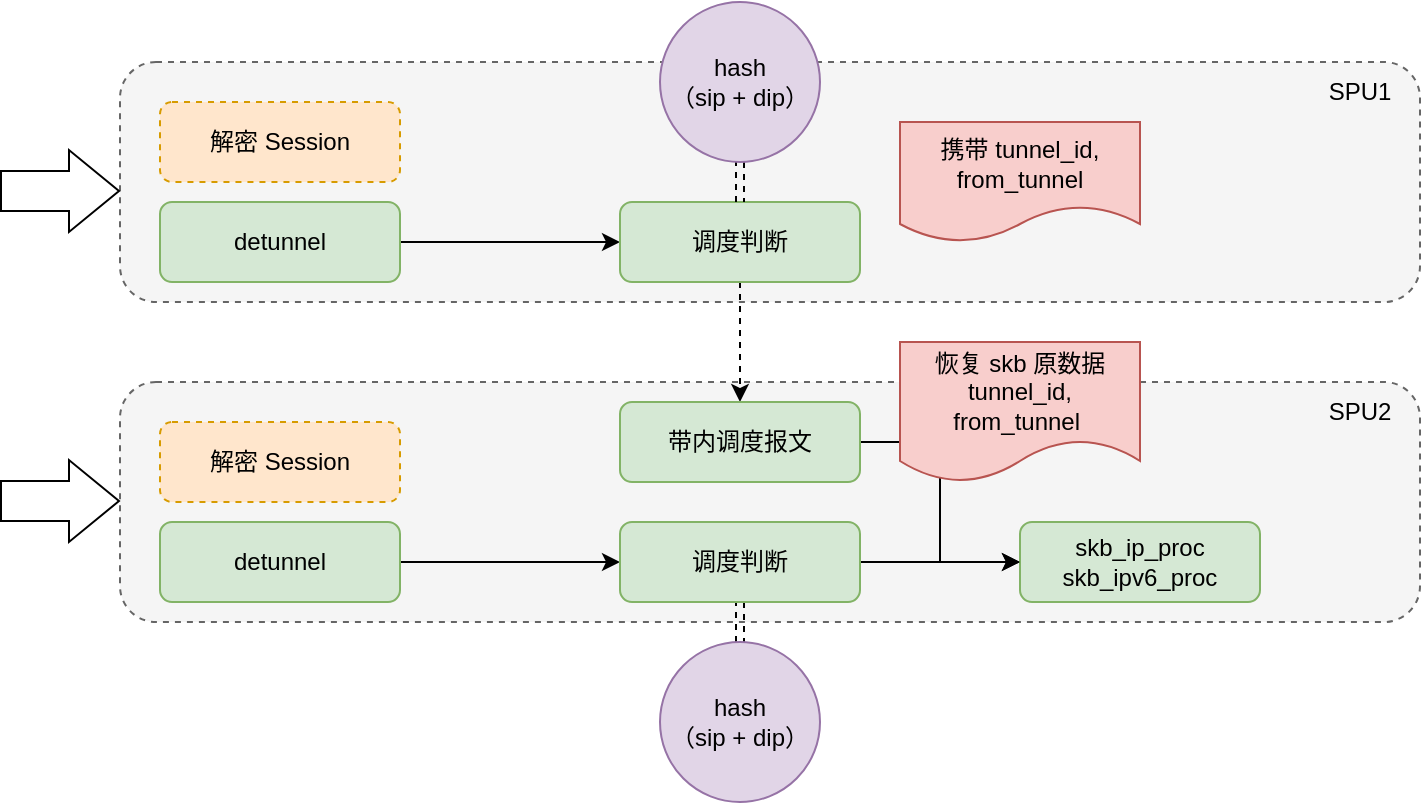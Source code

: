 <mxfile version="21.3.8" type="github" pages="6">
  <diagram name="tunnel" id="sJVGm41Y1vk9dWb-SWA8">
    <mxGraphModel dx="1434" dy="708" grid="1" gridSize="10" guides="1" tooltips="1" connect="1" arrows="1" fold="1" page="1" pageScale="1" pageWidth="827" pageHeight="1169" math="0" shadow="0">
      <root>
        <mxCell id="0" />
        <mxCell id="1" parent="0" />
        <mxCell id="XT1EQLqhZHohk4rsu13L-17" value="" style="rounded=1;whiteSpace=wrap;html=1;dashed=1;fillColor=#f5f5f5;fontColor=#333333;strokeColor=#666666;" vertex="1" parent="1">
          <mxGeometry x="70" y="200" width="650" height="120" as="geometry" />
        </mxCell>
        <mxCell id="XT1EQLqhZHohk4rsu13L-16" value="" style="rounded=1;whiteSpace=wrap;html=1;dashed=1;fillColor=#f5f5f5;fontColor=#333333;strokeColor=#666666;" vertex="1" parent="1">
          <mxGeometry x="70" y="40" width="650" height="120" as="geometry" />
        </mxCell>
        <mxCell id="XT1EQLqhZHohk4rsu13L-4" value="" style="edgeStyle=orthogonalEdgeStyle;rounded=0;orthogonalLoop=1;jettySize=auto;html=1;" edge="1" parent="1" source="XT1EQLqhZHohk4rsu13L-2" target="XT1EQLqhZHohk4rsu13L-3">
          <mxGeometry relative="1" as="geometry" />
        </mxCell>
        <mxCell id="XT1EQLqhZHohk4rsu13L-2" value="detunnel" style="rounded=1;whiteSpace=wrap;html=1;fillColor=#d5e8d4;strokeColor=#82b366;" vertex="1" parent="1">
          <mxGeometry x="90" y="110" width="120" height="40" as="geometry" />
        </mxCell>
        <mxCell id="XT1EQLqhZHohk4rsu13L-6" value="" style="edgeStyle=orthogonalEdgeStyle;rounded=0;orthogonalLoop=1;jettySize=auto;html=1;dashed=1;" edge="1" parent="1" source="XT1EQLqhZHohk4rsu13L-3" target="XT1EQLqhZHohk4rsu13L-5">
          <mxGeometry relative="1" as="geometry" />
        </mxCell>
        <mxCell id="XT1EQLqhZHohk4rsu13L-3" value="调度判断" style="rounded=1;whiteSpace=wrap;html=1;fillColor=#d5e8d4;strokeColor=#82b366;" vertex="1" parent="1">
          <mxGeometry x="320" y="110" width="120" height="40" as="geometry" />
        </mxCell>
        <mxCell id="XT1EQLqhZHohk4rsu13L-8" value="" style="edgeStyle=orthogonalEdgeStyle;rounded=0;orthogonalLoop=1;jettySize=auto;html=1;entryX=0;entryY=0.5;entryDx=0;entryDy=0;" edge="1" parent="1" source="XT1EQLqhZHohk4rsu13L-5" target="XT1EQLqhZHohk4rsu13L-7">
          <mxGeometry relative="1" as="geometry" />
        </mxCell>
        <mxCell id="XT1EQLqhZHohk4rsu13L-5" value="带内调度报文" style="rounded=1;whiteSpace=wrap;html=1;fillColor=#d5e8d4;strokeColor=#82b366;" vertex="1" parent="1">
          <mxGeometry x="320" y="210" width="120" height="40" as="geometry" />
        </mxCell>
        <mxCell id="XT1EQLqhZHohk4rsu13L-7" value="skb_ip_proc&lt;br&gt;skb_ipv6_proc" style="rounded=1;whiteSpace=wrap;html=1;fillColor=#d5e8d4;strokeColor=#82b366;" vertex="1" parent="1">
          <mxGeometry x="520" y="270" width="120" height="40" as="geometry" />
        </mxCell>
        <mxCell id="XT1EQLqhZHohk4rsu13L-18" value="解密 Session" style="rounded=1;whiteSpace=wrap;html=1;fillColor=#ffe6cc;strokeColor=#d79b00;dashed=1;" vertex="1" parent="1">
          <mxGeometry x="90" y="60" width="120" height="40" as="geometry" />
        </mxCell>
        <mxCell id="XT1EQLqhZHohk4rsu13L-19" value="解密 Session" style="rounded=1;whiteSpace=wrap;html=1;fillColor=#ffe6cc;strokeColor=#d79b00;dashed=1;" vertex="1" parent="1">
          <mxGeometry x="90" y="220" width="120" height="40" as="geometry" />
        </mxCell>
        <mxCell id="XT1EQLqhZHohk4rsu13L-23" value="" style="edgeStyle=orthogonalEdgeStyle;rounded=0;orthogonalLoop=1;jettySize=auto;html=1;" edge="1" parent="1" source="XT1EQLqhZHohk4rsu13L-20" target="XT1EQLqhZHohk4rsu13L-22">
          <mxGeometry relative="1" as="geometry" />
        </mxCell>
        <mxCell id="XT1EQLqhZHohk4rsu13L-20" value="detunnel" style="rounded=1;whiteSpace=wrap;html=1;fillColor=#d5e8d4;strokeColor=#82b366;" vertex="1" parent="1">
          <mxGeometry x="90" y="270" width="120" height="40" as="geometry" />
        </mxCell>
        <mxCell id="XT1EQLqhZHohk4rsu13L-34" value="" style="edgeStyle=orthogonalEdgeStyle;rounded=0;orthogonalLoop=1;jettySize=auto;html=1;" edge="1" parent="1" source="XT1EQLqhZHohk4rsu13L-22" target="XT1EQLqhZHohk4rsu13L-7">
          <mxGeometry relative="1" as="geometry" />
        </mxCell>
        <mxCell id="XT1EQLqhZHohk4rsu13L-37" value="" style="edgeStyle=orthogonalEdgeStyle;rounded=0;orthogonalLoop=1;jettySize=auto;html=1;dashed=1;shape=link;" edge="1" parent="1" source="XT1EQLqhZHohk4rsu13L-22" target="XT1EQLqhZHohk4rsu13L-36">
          <mxGeometry relative="1" as="geometry" />
        </mxCell>
        <mxCell id="XT1EQLqhZHohk4rsu13L-22" value="调度判断" style="rounded=1;whiteSpace=wrap;html=1;fillColor=#d5e8d4;strokeColor=#82b366;" vertex="1" parent="1">
          <mxGeometry x="320" y="270" width="120" height="40" as="geometry" />
        </mxCell>
        <mxCell id="XT1EQLqhZHohk4rsu13L-27" value="" style="shape=flexArrow;endArrow=classic;html=1;rounded=0;width=20;endSize=8;" edge="1" parent="1">
          <mxGeometry width="50" height="50" relative="1" as="geometry">
            <mxPoint x="10" y="104.5" as="sourcePoint" />
            <mxPoint x="70" y="104.5" as="targetPoint" />
          </mxGeometry>
        </mxCell>
        <mxCell id="XT1EQLqhZHohk4rsu13L-28" value="" style="shape=flexArrow;endArrow=classic;html=1;rounded=0;width=20;endSize=8;" edge="1" parent="1">
          <mxGeometry width="50" height="50" relative="1" as="geometry">
            <mxPoint x="10" y="259.5" as="sourcePoint" />
            <mxPoint x="70" y="259.5" as="targetPoint" />
          </mxGeometry>
        </mxCell>
        <mxCell id="XT1EQLqhZHohk4rsu13L-29" value="SPU2" style="text;html=1;strokeColor=none;fillColor=none;align=center;verticalAlign=middle;whiteSpace=wrap;rounded=0;" vertex="1" parent="1">
          <mxGeometry x="660" y="200" width="60" height="30" as="geometry" />
        </mxCell>
        <mxCell id="XT1EQLqhZHohk4rsu13L-30" value="SPU1" style="text;html=1;strokeColor=none;fillColor=none;align=center;verticalAlign=middle;whiteSpace=wrap;rounded=0;" vertex="1" parent="1">
          <mxGeometry x="660" y="40" width="60" height="30" as="geometry" />
        </mxCell>
        <mxCell id="XT1EQLqhZHohk4rsu13L-33" value="携带 tunnel_id, from_tunnel" style="shape=document;whiteSpace=wrap;html=1;boundedLbl=1;fillColor=#f8cecc;strokeColor=#b85450;" vertex="1" parent="1">
          <mxGeometry x="460" y="70" width="120" height="60" as="geometry" />
        </mxCell>
        <mxCell id="XT1EQLqhZHohk4rsu13L-35" value="恢复 skb 原数据 tunnel_id, from_tunnel&amp;nbsp;" style="shape=document;whiteSpace=wrap;html=1;boundedLbl=1;fillColor=#f8cecc;strokeColor=#b85450;" vertex="1" parent="1">
          <mxGeometry x="460" y="180" width="120" height="70" as="geometry" />
        </mxCell>
        <mxCell id="XT1EQLqhZHohk4rsu13L-36" value="hash&lt;br&gt;（sip + dip）" style="ellipse;whiteSpace=wrap;html=1;fillColor=#e1d5e7;strokeColor=#9673a6;rounded=1;" vertex="1" parent="1">
          <mxGeometry x="340" y="330" width="80" height="80" as="geometry" />
        </mxCell>
        <mxCell id="XT1EQLqhZHohk4rsu13L-39" value="" style="edgeStyle=orthogonalEdgeStyle;rounded=0;orthogonalLoop=1;jettySize=auto;html=1;dashed=1;shape=link;" edge="1" parent="1" source="XT1EQLqhZHohk4rsu13L-38" target="XT1EQLqhZHohk4rsu13L-3">
          <mxGeometry relative="1" as="geometry" />
        </mxCell>
        <mxCell id="XT1EQLqhZHohk4rsu13L-38" value="hash&lt;br&gt;（sip + dip）" style="ellipse;whiteSpace=wrap;html=1;fillColor=#e1d5e7;strokeColor=#9673a6;rounded=1;" vertex="1" parent="1">
          <mxGeometry x="340" y="10" width="80" height="80" as="geometry" />
        </mxCell>
      </root>
    </mxGraphModel>
  </diagram>
  <diagram id="LQbQGyrf0Gb7dRCamvyU" name="snat">
    <mxGraphModel dx="1434" dy="708" grid="1" gridSize="10" guides="1" tooltips="1" connect="1" arrows="1" fold="1" page="1" pageScale="1" pageWidth="827" pageHeight="1169" math="0" shadow="0">
      <root>
        <mxCell id="0" />
        <mxCell id="1" parent="0" />
        <mxCell id="cWzKG7LMfNIZsaAA8DVG-1" value="master" style="rounded=1;whiteSpace=wrap;html=1;fillColor=#f5f5f5;strokeColor=#666666;fontColor=#333333;" vertex="1" parent="1">
          <mxGeometry x="140" y="240" width="120" height="40" as="geometry" />
        </mxCell>
        <mxCell id="cWzKG7LMfNIZsaAA8DVG-2" value="spu1" style="rounded=1;whiteSpace=wrap;html=1;fillColor=#f5f5f5;fontColor=#333333;strokeColor=#666666;" vertex="1" parent="1">
          <mxGeometry x="140" y="320" width="120" height="40" as="geometry" />
        </mxCell>
        <mxCell id="cWzKG7LMfNIZsaAA8DVG-3" value="" style="rounded=1;whiteSpace=wrap;html=1;fillColor=#f8cecc;strokeColor=#b85450;" vertex="1" parent="1">
          <mxGeometry x="260" y="400" width="80" height="40" as="geometry" />
        </mxCell>
        <mxCell id="cWzKG7LMfNIZsaAA8DVG-4" value="spu2" style="rounded=1;whiteSpace=wrap;html=1;fillColor=#f5f5f5;fontColor=#333333;strokeColor=#666666;" vertex="1" parent="1">
          <mxGeometry x="140" y="400" width="120" height="40" as="geometry" />
        </mxCell>
        <mxCell id="9bwevSW6BUf_k-pbqb8A-22" value="" style="edgeStyle=orthogonalEdgeStyle;rounded=0;orthogonalLoop=1;jettySize=auto;html=1;fillColor=#f8cecc;strokeColor=#b85450;strokeWidth=2;dashed=1;" edge="1" parent="1" source="cWzKG7LMfNIZsaAA8DVG-6" target="cWzKG7LMfNIZsaAA8DVG-7">
          <mxGeometry relative="1" as="geometry" />
        </mxCell>
        <mxCell id="cWzKG7LMfNIZsaAA8DVG-6" value="没有资源" style="rounded=1;whiteSpace=wrap;html=1;fillColor=#f8cecc;strokeColor=#b85450;" vertex="1" parent="1">
          <mxGeometry x="260" y="320" width="80" height="40" as="geometry" />
        </mxCell>
        <mxCell id="cWzKG7LMfNIZsaAA8DVG-7" value="SNAT&lt;br&gt;地址映射分配" style="rounded=1;whiteSpace=wrap;html=1;fillColor=#f8cecc;strokeColor=#b85450;" vertex="1" parent="1">
          <mxGeometry x="260" y="240" width="80" height="40" as="geometry" />
        </mxCell>
        <mxCell id="9bwevSW6BUf_k-pbqb8A-5" style="edgeStyle=orthogonalEdgeStyle;rounded=0;orthogonalLoop=1;jettySize=auto;html=1;entryX=0;entryY=0.5;entryDx=0;entryDy=0;strokeWidth=2;dashed=1;fillColor=#f8cecc;strokeColor=#b85450;" edge="1" parent="1" source="cWzKG7LMfNIZsaAA8DVG-9" target="cWzKG7LMfNIZsaAA8DVG-2">
          <mxGeometry relative="1" as="geometry" />
        </mxCell>
        <mxCell id="cWzKG7LMfNIZsaAA8DVG-9" value="skb" style="ellipse;whiteSpace=wrap;html=1;aspect=fixed;" vertex="1" parent="1">
          <mxGeometry x="40" y="310" width="60" height="60" as="geometry" />
        </mxCell>
        <mxCell id="9bwevSW6BUf_k-pbqb8A-6" value="" style="shape=singleArrow;whiteSpace=wrap;html=1;arrowWidth=0.4;arrowSize=0.4;fillColor=#dae8fc;strokeColor=#6c8ebf;rounded=1;" vertex="1" parent="1">
          <mxGeometry x="360" y="310" width="40" height="60" as="geometry" />
        </mxCell>
        <mxCell id="9bwevSW6BUf_k-pbqb8A-8" value="master" style="rounded=1;whiteSpace=wrap;html=1;fillColor=#f5f5f5;strokeColor=#666666;fontColor=#333333;" vertex="1" parent="1">
          <mxGeometry x="414" y="240" width="120" height="40" as="geometry" />
        </mxCell>
        <mxCell id="9bwevSW6BUf_k-pbqb8A-9" value="spu1" style="rounded=1;whiteSpace=wrap;html=1;fillColor=#f5f5f5;fontColor=#333333;strokeColor=#666666;" vertex="1" parent="1">
          <mxGeometry x="414" y="320" width="120" height="40" as="geometry" />
        </mxCell>
        <mxCell id="9bwevSW6BUf_k-pbqb8A-10" value="SNAT&lt;br style=&quot;--tw-border-spacing-x: 0; --tw-border-spacing-y: 0; --tw-translate-x: 0; --tw-translate-y: 0; --tw-rotate: 0; --tw-skew-x: 0; --tw-skew-y: 0; --tw-scale-x: 1; --tw-scale-y: 1; --tw-pan-x: ; --tw-pan-y: ; --tw-pinch-zoom: ; --tw-scroll-snap-strictness: proximity; --tw-ordinal: ; --tw-slashed-zero: ; --tw-numeric-figure: ; --tw-numeric-spacing: ; --tw-numeric-fraction: ; --tw-ring-inset: ; --tw-ring-offset-width: 0px; --tw-ring-offset-color: #fff; --tw-ring-color: rgb(59 130 246 / .5); --tw-ring-offset-shadow: 0 0 #0000; --tw-ring-shadow: 0 0 #0000; --tw-shadow: 0 0 #0000; --tw-shadow-colored: 0 0 #0000; --tw-blur: ; --tw-brightness: ; --tw-contrast: ; --tw-grayscale: ; --tw-hue-rotate: ; --tw-invert: ; --tw-saturate: ; --tw-sepia: ; --tw-drop-shadow: ; --tw-backdrop-blur: ; --tw-backdrop-brightness: ; --tw-backdrop-contrast: ; --tw-backdrop-grayscale: ; --tw-backdrop-hue-rotate: ; --tw-backdrop-invert: ; --tw-backdrop-opacity: ; --tw-backdrop-saturate: ; --tw-backdrop-sepia: ; border-color: var(--border-color);&quot;&gt;地址映射" style="rounded=1;whiteSpace=wrap;html=1;fillColor=#dae8fc;strokeColor=#6c8ebf;" vertex="1" parent="1">
          <mxGeometry x="534" y="400" width="80" height="40" as="geometry" />
        </mxCell>
        <mxCell id="9bwevSW6BUf_k-pbqb8A-11" value="spu2" style="rounded=1;whiteSpace=wrap;html=1;fillColor=#f5f5f5;fontColor=#333333;strokeColor=#666666;" vertex="1" parent="1">
          <mxGeometry x="414" y="400" width="120" height="40" as="geometry" />
        </mxCell>
        <mxCell id="9bwevSW6BUf_k-pbqb8A-12" value="SNAT&lt;br style=&quot;--tw-border-spacing-x: 0; --tw-border-spacing-y: 0; --tw-translate-x: 0; --tw-translate-y: 0; --tw-rotate: 0; --tw-skew-x: 0; --tw-skew-y: 0; --tw-scale-x: 1; --tw-scale-y: 1; --tw-pan-x: ; --tw-pan-y: ; --tw-pinch-zoom: ; --tw-scroll-snap-strictness: proximity; --tw-ordinal: ; --tw-slashed-zero: ; --tw-numeric-figure: ; --tw-numeric-spacing: ; --tw-numeric-fraction: ; --tw-ring-inset: ; --tw-ring-offset-width: 0px; --tw-ring-offset-color: #fff; --tw-ring-color: rgb(59 130 246 / .5); --tw-ring-offset-shadow: 0 0 #0000; --tw-ring-shadow: 0 0 #0000; --tw-shadow: 0 0 #0000; --tw-shadow-colored: 0 0 #0000; --tw-blur: ; --tw-brightness: ; --tw-contrast: ; --tw-grayscale: ; --tw-hue-rotate: ; --tw-invert: ; --tw-saturate: ; --tw-sepia: ; --tw-drop-shadow: ; --tw-backdrop-blur: ; --tw-backdrop-brightness: ; --tw-backdrop-contrast: ; --tw-backdrop-grayscale: ; --tw-backdrop-hue-rotate: ; --tw-backdrop-invert: ; --tw-backdrop-opacity: ; --tw-backdrop-saturate: ; --tw-backdrop-sepia: ; border-color: var(--border-color);&quot;&gt;地址映射" style="rounded=1;whiteSpace=wrap;html=1;fillColor=#dae8fc;strokeColor=#6c8ebf;" vertex="1" parent="1">
          <mxGeometry x="534" y="320" width="80" height="40" as="geometry" />
        </mxCell>
        <mxCell id="9bwevSW6BUf_k-pbqb8A-23" style="edgeStyle=orthogonalEdgeStyle;rounded=0;orthogonalLoop=1;jettySize=auto;html=1;exitX=0.5;exitY=1;exitDx=0;exitDy=0;entryX=0.5;entryY=0;entryDx=0;entryDy=0;dashed=1;strokeWidth=2;fillColor=#dae8fc;strokeColor=#6c8ebf;" edge="1" parent="1" source="9bwevSW6BUf_k-pbqb8A-13" target="9bwevSW6BUf_k-pbqb8A-12">
          <mxGeometry relative="1" as="geometry" />
        </mxCell>
        <mxCell id="9bwevSW6BUf_k-pbqb8A-24" style="edgeStyle=orthogonalEdgeStyle;rounded=0;orthogonalLoop=1;jettySize=auto;html=1;exitX=0.75;exitY=1;exitDx=0;exitDy=0;entryX=0.75;entryY=0;entryDx=0;entryDy=0;fillColor=#dae8fc;strokeColor=#6c8ebf;dashed=1;strokeWidth=2;" edge="1" parent="1" source="9bwevSW6BUf_k-pbqb8A-13" target="9bwevSW6BUf_k-pbqb8A-10">
          <mxGeometry relative="1" as="geometry" />
        </mxCell>
        <mxCell id="9bwevSW6BUf_k-pbqb8A-13" value="SNAT&lt;br style=&quot;--tw-border-spacing-x: 0; --tw-border-spacing-y: 0; --tw-translate-x: 0; --tw-translate-y: 0; --tw-rotate: 0; --tw-skew-x: 0; --tw-skew-y: 0; --tw-scale-x: 1; --tw-scale-y: 1; --tw-pan-x: ; --tw-pan-y: ; --tw-pinch-zoom: ; --tw-scroll-snap-strictness: proximity; --tw-ordinal: ; --tw-slashed-zero: ; --tw-numeric-figure: ; --tw-numeric-spacing: ; --tw-numeric-fraction: ; --tw-ring-inset: ; --tw-ring-offset-width: 0px; --tw-ring-offset-color: #fff; --tw-ring-color: rgb(59 130 246 / .5); --tw-ring-offset-shadow: 0 0 #0000; --tw-ring-shadow: 0 0 #0000; --tw-shadow: 0 0 #0000; --tw-shadow-colored: 0 0 #0000; --tw-blur: ; --tw-brightness: ; --tw-contrast: ; --tw-grayscale: ; --tw-hue-rotate: ; --tw-invert: ; --tw-saturate: ; --tw-sepia: ; --tw-drop-shadow: ; --tw-backdrop-blur: ; --tw-backdrop-brightness: ; --tw-backdrop-contrast: ; --tw-backdrop-grayscale: ; --tw-backdrop-hue-rotate: ; --tw-backdrop-invert: ; --tw-backdrop-opacity: ; --tw-backdrop-saturate: ; --tw-backdrop-sepia: ; border-color: var(--border-color);&quot;&gt;地址映射同步" style="rounded=1;whiteSpace=wrap;html=1;fillColor=#dae8fc;strokeColor=#6c8ebf;" vertex="1" parent="1">
          <mxGeometry x="534" y="240" width="80" height="40" as="geometry" />
        </mxCell>
        <mxCell id="9bwevSW6BUf_k-pbqb8A-14" value="master" style="rounded=1;whiteSpace=wrap;html=1;fillColor=#f5f5f5;strokeColor=#666666;fontColor=#333333;" vertex="1" parent="1">
          <mxGeometry x="694" y="240" width="120" height="40" as="geometry" />
        </mxCell>
        <mxCell id="9bwevSW6BUf_k-pbqb8A-15" value="spu1" style="rounded=1;whiteSpace=wrap;html=1;fillColor=#f5f5f5;fontColor=#333333;strokeColor=#666666;" vertex="1" parent="1">
          <mxGeometry x="694" y="320" width="120" height="40" as="geometry" />
        </mxCell>
        <mxCell id="9bwevSW6BUf_k-pbqb8A-16" value="SNAT&lt;br style=&quot;--tw-border-spacing-x: 0; --tw-border-spacing-y: 0; --tw-translate-x: 0; --tw-translate-y: 0; --tw-rotate: 0; --tw-skew-x: 0; --tw-skew-y: 0; --tw-scale-x: 1; --tw-scale-y: 1; --tw-pan-x: ; --tw-pan-y: ; --tw-pinch-zoom: ; --tw-scroll-snap-strictness: proximity; --tw-ordinal: ; --tw-slashed-zero: ; --tw-numeric-figure: ; --tw-numeric-spacing: ; --tw-numeric-fraction: ; --tw-ring-inset: ; --tw-ring-offset-width: 0px; --tw-ring-offset-color: #fff; --tw-ring-color: rgb(59 130 246 / .5); --tw-ring-offset-shadow: 0 0 #0000; --tw-ring-shadow: 0 0 #0000; --tw-shadow: 0 0 #0000; --tw-shadow-colored: 0 0 #0000; --tw-blur: ; --tw-brightness: ; --tw-contrast: ; --tw-grayscale: ; --tw-hue-rotate: ; --tw-invert: ; --tw-saturate: ; --tw-sepia: ; --tw-drop-shadow: ; --tw-backdrop-blur: ; --tw-backdrop-brightness: ; --tw-backdrop-contrast: ; --tw-backdrop-grayscale: ; --tw-backdrop-hue-rotate: ; --tw-backdrop-invert: ; --tw-backdrop-opacity: ; --tw-backdrop-saturate: ; --tw-backdrop-sepia: ; border-color: var(--border-color);&quot;&gt;地址映射" style="rounded=1;whiteSpace=wrap;html=1;fillColor=#dae8fc;strokeColor=#6c8ebf;" vertex="1" parent="1">
          <mxGeometry x="814" y="400" width="80" height="40" as="geometry" />
        </mxCell>
        <mxCell id="9bwevSW6BUf_k-pbqb8A-17" value="spu2" style="rounded=1;whiteSpace=wrap;html=1;fillColor=#f5f5f5;fontColor=#333333;strokeColor=#666666;" vertex="1" parent="1">
          <mxGeometry x="694" y="400" width="120" height="40" as="geometry" />
        </mxCell>
        <mxCell id="9bwevSW6BUf_k-pbqb8A-18" value="SNAT&lt;br style=&quot;--tw-border-spacing-x: 0; --tw-border-spacing-y: 0; --tw-translate-x: 0; --tw-translate-y: 0; --tw-rotate: 0; --tw-skew-x: 0; --tw-skew-y: 0; --tw-scale-x: 1; --tw-scale-y: 1; --tw-pan-x: ; --tw-pan-y: ; --tw-pinch-zoom: ; --tw-scroll-snap-strictness: proximity; --tw-ordinal: ; --tw-slashed-zero: ; --tw-numeric-figure: ; --tw-numeric-spacing: ; --tw-numeric-fraction: ; --tw-ring-inset: ; --tw-ring-offset-width: 0px; --tw-ring-offset-color: #fff; --tw-ring-color: rgb(59 130 246 / .5); --tw-ring-offset-shadow: 0 0 #0000; --tw-ring-shadow: 0 0 #0000; --tw-shadow: 0 0 #0000; --tw-shadow-colored: 0 0 #0000; --tw-blur: ; --tw-brightness: ; --tw-contrast: ; --tw-grayscale: ; --tw-hue-rotate: ; --tw-invert: ; --tw-saturate: ; --tw-sepia: ; --tw-drop-shadow: ; --tw-backdrop-blur: ; --tw-backdrop-brightness: ; --tw-backdrop-contrast: ; --tw-backdrop-grayscale: ; --tw-backdrop-hue-rotate: ; --tw-backdrop-invert: ; --tw-backdrop-opacity: ; --tw-backdrop-saturate: ; --tw-backdrop-sepia: ; border-color: var(--border-color);&quot;&gt;地址映射" style="rounded=1;whiteSpace=wrap;html=1;fillColor=#dae8fc;strokeColor=#6c8ebf;" vertex="1" parent="1">
          <mxGeometry x="814" y="320" width="80" height="40" as="geometry" />
        </mxCell>
        <mxCell id="9bwevSW6BUf_k-pbqb8A-27" value="" style="edgeStyle=orthogonalEdgeStyle;rounded=0;orthogonalLoop=1;jettySize=auto;html=1;fillColor=#dae8fc;strokeColor=#6c8ebf;strokeWidth=2;dashed=1;" edge="1" parent="1" source="9bwevSW6BUf_k-pbqb8A-19" target="9bwevSW6BUf_k-pbqb8A-18">
          <mxGeometry relative="1" as="geometry" />
        </mxCell>
        <mxCell id="9bwevSW6BUf_k-pbqb8A-28" style="edgeStyle=orthogonalEdgeStyle;rounded=0;orthogonalLoop=1;jettySize=auto;html=1;exitX=0.75;exitY=1;exitDx=0;exitDy=0;entryX=0.75;entryY=0;entryDx=0;entryDy=0;fillColor=#dae8fc;strokeColor=#6c8ebf;dashed=1;strokeWidth=2;" edge="1" parent="1" source="9bwevSW6BUf_k-pbqb8A-19" target="9bwevSW6BUf_k-pbqb8A-16">
          <mxGeometry relative="1" as="geometry" />
        </mxCell>
        <mxCell id="9bwevSW6BUf_k-pbqb8A-19" value="SNAT&lt;br style=&quot;--tw-border-spacing-x: 0; --tw-border-spacing-y: 0; --tw-translate-x: 0; --tw-translate-y: 0; --tw-rotate: 0; --tw-skew-x: 0; --tw-skew-y: 0; --tw-scale-x: 1; --tw-scale-y: 1; --tw-pan-x: ; --tw-pan-y: ; --tw-pinch-zoom: ; --tw-scroll-snap-strictness: proximity; --tw-ordinal: ; --tw-slashed-zero: ; --tw-numeric-figure: ; --tw-numeric-spacing: ; --tw-numeric-fraction: ; --tw-ring-inset: ; --tw-ring-offset-width: 0px; --tw-ring-offset-color: #fff; --tw-ring-color: rgb(59 130 246 / .5); --tw-ring-offset-shadow: 0 0 #0000; --tw-ring-shadow: 0 0 #0000; --tw-shadow: 0 0 #0000; --tw-shadow-colored: 0 0 #0000; --tw-blur: ; --tw-brightness: ; --tw-contrast: ; --tw-grayscale: ; --tw-hue-rotate: ; --tw-invert: ; --tw-saturate: ; --tw-sepia: ; --tw-drop-shadow: ; --tw-backdrop-blur: ; --tw-backdrop-brightness: ; --tw-backdrop-contrast: ; --tw-backdrop-grayscale: ; --tw-backdrop-hue-rotate: ; --tw-backdrop-invert: ; --tw-backdrop-opacity: ; --tw-backdrop-saturate: ; --tw-backdrop-sepia: ; border-color: var(--border-color);&quot;&gt;地址映射老化" style="rounded=1;whiteSpace=wrap;html=1;fillColor=#dae8fc;strokeColor=#6c8ebf;" vertex="1" parent="1">
          <mxGeometry x="814" y="240" width="80" height="40" as="geometry" />
        </mxCell>
        <mxCell id="9bwevSW6BUf_k-pbqb8A-20" value="" style="shape=singleArrow;whiteSpace=wrap;html=1;arrowWidth=0.4;arrowSize=0.4;fillColor=#dae8fc;strokeColor=#6c8ebf;rounded=1;" vertex="1" parent="1">
          <mxGeometry x="630" y="310" width="40" height="60" as="geometry" />
        </mxCell>
      </root>
    </mxGraphModel>
  </diagram>
  <diagram id="-UdWNIlKxF-LysOajj-d" name="hashmap">
    <mxGraphModel dx="1434" dy="708" grid="1" gridSize="10" guides="1" tooltips="1" connect="1" arrows="1" fold="1" page="1" pageScale="1" pageWidth="827" pageHeight="1169" math="0" shadow="0">
      <root>
        <mxCell id="0" />
        <mxCell id="1" parent="0" />
        <mxCell id="8VCYS2X-8RL79wgN4l7C-3" value="" style="edgeStyle=orthogonalEdgeStyle;rounded=0;orthogonalLoop=1;jettySize=auto;html=1;fillColor=#f5f5f5;strokeColor=#666666;" edge="1" parent="1" source="8VCYS2X-8RL79wgN4l7C-1" target="8VCYS2X-8RL79wgN4l7C-2">
          <mxGeometry relative="1" as="geometry" />
        </mxCell>
        <mxCell id="8VCYS2X-8RL79wgN4l7C-1" value="sip + dip" style="rounded=0;whiteSpace=wrap;html=1;fillColor=#f5f5f5;fontColor=#333333;strokeColor=#666666;" vertex="1" parent="1">
          <mxGeometry x="120" y="160" width="80" height="40" as="geometry" />
        </mxCell>
        <mxCell id="8VCYS2X-8RL79wgN4l7C-5" value="" style="edgeStyle=orthogonalEdgeStyle;rounded=0;orthogonalLoop=1;jettySize=auto;html=1;fillColor=#f5f5f5;strokeColor=#666666;" edge="1" parent="1" source="8VCYS2X-8RL79wgN4l7C-2" target="8VCYS2X-8RL79wgN4l7C-4">
          <mxGeometry relative="1" as="geometry" />
        </mxCell>
        <mxCell id="8VCYS2X-8RL79wgN4l7C-2" value="hash value" style="rounded=0;whiteSpace=wrap;html=1;fillColor=#f5f5f5;fontColor=#333333;strokeColor=#666666;" vertex="1" parent="1">
          <mxGeometry x="120" y="240" width="80" height="40" as="geometry" />
        </mxCell>
        <mxCell id="8VCYS2X-8RL79wgN4l7C-4" value="board gport" style="rounded=0;whiteSpace=wrap;html=1;fillColor=#f5f5f5;fontColor=#333333;strokeColor=#666666;" vertex="1" parent="1">
          <mxGeometry x="120" y="360" width="80" height="40" as="geometry" />
        </mxCell>
        <mxCell id="8VCYS2X-8RL79wgN4l7C-6" value="gport：0-3" style="rounded=0;whiteSpace=wrap;html=1;fillColor=#dae8fc;strokeColor=#6c8ebf;" vertex="1" parent="1">
          <mxGeometry x="280" y="240" width="80" height="40" as="geometry" />
        </mxCell>
        <mxCell id="8VCYS2X-8RL79wgN4l7C-7" value="gport：4-7" style="rounded=0;whiteSpace=wrap;html=1;fillColor=#d5e8d4;strokeColor=#82b366;" vertex="1" parent="1">
          <mxGeometry x="280" y="280" width="80" height="40" as="geometry" />
        </mxCell>
        <mxCell id="8VCYS2X-8RL79wgN4l7C-8" value="gport：8-11" style="rounded=0;whiteSpace=wrap;html=1;fillColor=#ffe6cc;strokeColor=#d79b00;" vertex="1" parent="1">
          <mxGeometry x="280" y="320" width="80" height="40" as="geometry" />
        </mxCell>
        <mxCell id="8VCYS2X-8RL79wgN4l7C-9" value="" style="shape=flexArrow;endArrow=classic;html=1;rounded=0;fillColor=#f5f5f5;strokeColor=#666666;" edge="1" parent="1">
          <mxGeometry width="50" height="50" relative="1" as="geometry">
            <mxPoint x="210" y="320" as="sourcePoint" />
            <mxPoint x="270" y="320" as="targetPoint" />
          </mxGeometry>
        </mxCell>
        <mxCell id="8VCYS2X-8RL79wgN4l7C-10" value="gport：12-15" style="rounded=0;whiteSpace=wrap;html=1;fillColor=#fff2cc;strokeColor=#d6b656;" vertex="1" parent="1">
          <mxGeometry x="280" y="360" width="80" height="40" as="geometry" />
        </mxCell>
        <mxCell id="8VCYS2X-8RL79wgN4l7C-11" value="board 3" style="rounded=0;whiteSpace=wrap;html=1;fillColor=#ffe6cc;strokeColor=#d79b00;" vertex="1" parent="1">
          <mxGeometry x="440" y="320" width="80" height="40" as="geometry" />
        </mxCell>
        <mxCell id="8VCYS2X-8RL79wgN4l7C-14" value="board 4" style="rounded=0;whiteSpace=wrap;html=1;fillColor=#fff2cc;strokeColor=#d6b656;" vertex="1" parent="1">
          <mxGeometry x="440" y="360" width="80" height="40" as="geometry" />
        </mxCell>
        <mxCell id="8VCYS2X-8RL79wgN4l7C-15" value="board 2" style="rounded=0;whiteSpace=wrap;html=1;fillColor=#d5e8d4;strokeColor=#82b366;" vertex="1" parent="1">
          <mxGeometry x="440" y="280" width="80" height="40" as="geometry" />
        </mxCell>
        <mxCell id="8VCYS2X-8RL79wgN4l7C-16" value="board 1" style="rounded=0;whiteSpace=wrap;html=1;fillColor=#dae8fc;strokeColor=#6c8ebf;" vertex="1" parent="1">
          <mxGeometry x="440" y="240" width="80" height="40" as="geometry" />
        </mxCell>
        <mxCell id="8VCYS2X-8RL79wgN4l7C-21" value="聚合组成员" style="text;html=1;strokeColor=none;fillColor=none;align=center;verticalAlign=middle;whiteSpace=wrap;rounded=0;" vertex="1" parent="1">
          <mxGeometry x="250" y="210" width="140" height="30" as="geometry" />
        </mxCell>
        <mxCell id="8VCYS2X-8RL79wgN4l7C-45" value="" style="shape=flexArrow;endArrow=none;html=1;rounded=0;fillColor=#f5f5f5;strokeColor=#666666;startArrow=block;endFill=0;" edge="1" parent="1">
          <mxGeometry width="50" height="50" relative="1" as="geometry">
            <mxPoint x="370" y="320" as="sourcePoint" />
            <mxPoint x="430" y="320" as="targetPoint" />
          </mxGeometry>
        </mxCell>
        <mxCell id="2CbTemHDCBdW3-msAV50-1" value="gport：0-3" style="rounded=0;whiteSpace=wrap;html=1;fillColor=#dae8fc;strokeColor=#6c8ebf;" vertex="1" parent="1">
          <mxGeometry x="80" y="480" width="80" height="40" as="geometry" />
        </mxCell>
        <mxCell id="2CbTemHDCBdW3-msAV50-2" value="gport：4-7" style="rounded=0;whiteSpace=wrap;html=1;fillColor=#d5e8d4;strokeColor=#82b366;" vertex="1" parent="1">
          <mxGeometry x="80" y="520" width="80" height="40" as="geometry" />
        </mxCell>
        <mxCell id="2CbTemHDCBdW3-msAV50-3" value="gport：8-11" style="rounded=0;whiteSpace=wrap;html=1;fillColor=#ffe6cc;strokeColor=#d79b00;" vertex="1" parent="1">
          <mxGeometry x="80" y="560" width="80" height="40" as="geometry" />
        </mxCell>
        <mxCell id="2CbTemHDCBdW3-msAV50-4" value="board 3" style="rounded=0;whiteSpace=wrap;html=1;fillColor=#ffe6cc;strokeColor=#d79b00;" vertex="1" parent="1">
          <mxGeometry x="200" y="560" width="80" height="40" as="geometry" />
        </mxCell>
        <mxCell id="2CbTemHDCBdW3-msAV50-5" value="board 2" style="rounded=0;whiteSpace=wrap;html=1;fillColor=#d5e8d4;strokeColor=#82b366;" vertex="1" parent="1">
          <mxGeometry x="200" y="520" width="80" height="40" as="geometry" />
        </mxCell>
        <mxCell id="2CbTemHDCBdW3-msAV50-6" value="board 1" style="rounded=0;whiteSpace=wrap;html=1;fillColor=#dae8fc;strokeColor=#6c8ebf;" vertex="1" parent="1">
          <mxGeometry x="200" y="480" width="80" height="40" as="geometry" />
        </mxCell>
        <mxCell id="2CbTemHDCBdW3-msAV50-7" value="" style="shape=flexArrow;endArrow=none;html=1;rounded=0;fillColor=#f5f5f5;strokeColor=#666666;startArrow=block;endFill=0;entryX=0;entryY=0.5;entryDx=0;entryDy=0;" edge="1" parent="1" target="2CbTemHDCBdW3-msAV50-5">
          <mxGeometry width="50" height="50" relative="1" as="geometry">
            <mxPoint x="160" y="539.5" as="sourcePoint" />
            <mxPoint x="190" y="540" as="targetPoint" />
          </mxGeometry>
        </mxCell>
        <mxCell id="2CbTemHDCBdW3-msAV50-10" value="" style="endArrow=none;dashed=1;html=1;dashPattern=1 3;strokeWidth=2;rounded=0;" edge="1" parent="1">
          <mxGeometry width="50" height="50" relative="1" as="geometry">
            <mxPoint x="41" y="440" as="sourcePoint" />
            <mxPoint x="621" y="440" as="targetPoint" />
          </mxGeometry>
        </mxCell>
        <mxCell id="2CbTemHDCBdW3-msAV50-19" value="board4 离线后" style="edgeLabel;html=1;align=center;verticalAlign=middle;resizable=0;points=[];" vertex="1" connectable="0" parent="2CbTemHDCBdW3-msAV50-10">
          <mxGeometry x="-0.041" y="-1" relative="1" as="geometry">
            <mxPoint x="22" as="offset" />
          </mxGeometry>
        </mxCell>
        <mxCell id="2CbTemHDCBdW3-msAV50-11" value="gport：0-3" style="rounded=0;whiteSpace=wrap;html=1;fillColor=#dae8fc;strokeColor=#6c8ebf;" vertex="1" parent="1">
          <mxGeometry x="360" y="480" width="80" height="40" as="geometry" />
        </mxCell>
        <mxCell id="2CbTemHDCBdW3-msAV50-12" value="gport：4-7" style="rounded=0;whiteSpace=wrap;html=1;fillColor=#d5e8d4;strokeColor=#82b366;" vertex="1" parent="1">
          <mxGeometry x="360" y="520" width="80" height="40" as="geometry" />
        </mxCell>
        <mxCell id="2CbTemHDCBdW3-msAV50-13" value="gport：8-11" style="rounded=0;whiteSpace=wrap;html=1;fillColor=#ffe6cc;strokeColor=#d79b00;" vertex="1" parent="1">
          <mxGeometry x="360" y="560" width="80" height="40" as="geometry" />
        </mxCell>
        <mxCell id="2CbTemHDCBdW3-msAV50-14" value="board 3" style="rounded=0;whiteSpace=wrap;html=1;fillColor=#ffe6cc;strokeColor=#d79b00;" vertex="1" parent="1">
          <mxGeometry x="480" y="560" width="80" height="40" as="geometry" />
        </mxCell>
        <mxCell id="2CbTemHDCBdW3-msAV50-15" value="board 2" style="rounded=0;whiteSpace=wrap;html=1;fillColor=#d5e8d4;strokeColor=#82b366;" vertex="1" parent="1">
          <mxGeometry x="480" y="520" width="80" height="40" as="geometry" />
        </mxCell>
        <mxCell id="2CbTemHDCBdW3-msAV50-16" value="board 1" style="rounded=0;whiteSpace=wrap;html=1;fillColor=#dae8fc;strokeColor=#6c8ebf;" vertex="1" parent="1">
          <mxGeometry x="480" y="480" width="80" height="40" as="geometry" />
        </mxCell>
        <mxCell id="2CbTemHDCBdW3-msAV50-17" value="" style="shape=flexArrow;endArrow=none;html=1;rounded=0;fillColor=#f5f5f5;strokeColor=#666666;startArrow=block;endFill=0;entryX=0;entryY=0.5;entryDx=0;entryDy=0;" edge="1" parent="1" target="2CbTemHDCBdW3-msAV50-15">
          <mxGeometry width="50" height="50" relative="1" as="geometry">
            <mxPoint x="440" y="539.5" as="sourcePoint" />
            <mxPoint x="470" y="540" as="targetPoint" />
          </mxGeometry>
        </mxCell>
        <mxCell id="2CbTemHDCBdW3-msAV50-18" value="gport：0-3" style="rounded=0;whiteSpace=wrap;html=1;fillColor=#dae8fc;strokeColor=#6c8ebf;" vertex="1" parent="1">
          <mxGeometry x="360" y="600" width="80" height="40" as="geometry" />
        </mxCell>
        <mxCell id="2CbTemHDCBdW3-msAV50-20" value="旧分流方案" style="text;html=1;align=center;verticalAlign=middle;resizable=0;points=[];autosize=1;strokeColor=none;fillColor=none;" vertex="1" parent="1">
          <mxGeometry x="130" y="650" width="80" height="30" as="geometry" />
        </mxCell>
        <mxCell id="2CbTemHDCBdW3-msAV50-21" value="优化后的分流方案" style="text;html=1;align=center;verticalAlign=middle;resizable=0;points=[];autosize=1;strokeColor=none;fillColor=none;" vertex="1" parent="1">
          <mxGeometry x="390" y="650" width="120" height="30" as="geometry" />
        </mxCell>
      </root>
    </mxGraphModel>
  </diagram>
  <diagram name="hashmap2" id="7vCrdua5nm8t4eDjF1lX">
    <mxGraphModel dx="1434" dy="708" grid="1" gridSize="10" guides="1" tooltips="1" connect="1" arrows="1" fold="1" page="1" pageScale="1" pageWidth="827" pageHeight="1169" math="0" shadow="0">
      <root>
        <mxCell id="4vjD1iOZWAiQVFtQNA2D-0" />
        <mxCell id="4vjD1iOZWAiQVFtQNA2D-1" parent="4vjD1iOZWAiQVFtQNA2D-0" />
        <mxCell id="4vjD1iOZWAiQVFtQNA2D-2" value="" style="edgeStyle=orthogonalEdgeStyle;rounded=0;orthogonalLoop=1;jettySize=auto;html=1;fillColor=#f5f5f5;strokeColor=#666666;" edge="1" parent="4vjD1iOZWAiQVFtQNA2D-1" source="4vjD1iOZWAiQVFtQNA2D-3" target="4vjD1iOZWAiQVFtQNA2D-5">
          <mxGeometry relative="1" as="geometry" />
        </mxCell>
        <mxCell id="4vjD1iOZWAiQVFtQNA2D-3" value="sip + dip" style="rounded=0;whiteSpace=wrap;html=1;fillColor=#f5f5f5;fontColor=#333333;strokeColor=#666666;" vertex="1" parent="4vjD1iOZWAiQVFtQNA2D-1">
          <mxGeometry x="120" y="160" width="80" height="40" as="geometry" />
        </mxCell>
        <mxCell id="4vjD1iOZWAiQVFtQNA2D-4" value="" style="edgeStyle=orthogonalEdgeStyle;rounded=0;orthogonalLoop=1;jettySize=auto;html=1;fillColor=#f5f5f5;strokeColor=#666666;" edge="1" parent="4vjD1iOZWAiQVFtQNA2D-1" source="4vjD1iOZWAiQVFtQNA2D-5" target="4vjD1iOZWAiQVFtQNA2D-6">
          <mxGeometry relative="1" as="geometry" />
        </mxCell>
        <mxCell id="4vjD1iOZWAiQVFtQNA2D-5" value="hash value" style="rounded=0;whiteSpace=wrap;html=1;fillColor=#f5f5f5;fontColor=#333333;strokeColor=#666666;" vertex="1" parent="4vjD1iOZWAiQVFtQNA2D-1">
          <mxGeometry x="120" y="240" width="80" height="40" as="geometry" />
        </mxCell>
        <mxCell id="4vjD1iOZWAiQVFtQNA2D-6" value="board gport" style="rounded=0;whiteSpace=wrap;html=1;fillColor=#f5f5f5;fontColor=#333333;strokeColor=#666666;" vertex="1" parent="4vjD1iOZWAiQVFtQNA2D-1">
          <mxGeometry x="120" y="360" width="80" height="40" as="geometry" />
        </mxCell>
        <mxCell id="4vjD1iOZWAiQVFtQNA2D-7" value="gport：0-3" style="rounded=0;whiteSpace=wrap;html=1;fillColor=#dae8fc;strokeColor=#6c8ebf;" vertex="1" parent="4vjD1iOZWAiQVFtQNA2D-1">
          <mxGeometry x="280" y="240" width="80" height="40" as="geometry" />
        </mxCell>
        <mxCell id="4vjD1iOZWAiQVFtQNA2D-8" value="gport：4-7" style="rounded=0;whiteSpace=wrap;html=1;fillColor=#d5e8d4;strokeColor=#82b366;" vertex="1" parent="4vjD1iOZWAiQVFtQNA2D-1">
          <mxGeometry x="280" y="280" width="80" height="40" as="geometry" />
        </mxCell>
        <mxCell id="4vjD1iOZWAiQVFtQNA2D-9" value="gport：8-11" style="rounded=0;whiteSpace=wrap;html=1;fillColor=#ffe6cc;strokeColor=#d79b00;" vertex="1" parent="4vjD1iOZWAiQVFtQNA2D-1">
          <mxGeometry x="280" y="320" width="80" height="40" as="geometry" />
        </mxCell>
        <mxCell id="4vjD1iOZWAiQVFtQNA2D-10" value="" style="shape=flexArrow;endArrow=classic;html=1;rounded=0;fillColor=#f5f5f5;strokeColor=#666666;" edge="1" parent="4vjD1iOZWAiQVFtQNA2D-1">
          <mxGeometry width="50" height="50" relative="1" as="geometry">
            <mxPoint x="210" y="320" as="sourcePoint" />
            <mxPoint x="270" y="320" as="targetPoint" />
          </mxGeometry>
        </mxCell>
        <mxCell id="4vjD1iOZWAiQVFtQNA2D-11" value="gport：12-15" style="rounded=0;whiteSpace=wrap;html=1;fillColor=#fff2cc;strokeColor=#d6b656;" vertex="1" parent="4vjD1iOZWAiQVFtQNA2D-1">
          <mxGeometry x="280" y="360" width="80" height="40" as="geometry" />
        </mxCell>
        <mxCell id="4vjD1iOZWAiQVFtQNA2D-12" value="board 3" style="rounded=0;whiteSpace=wrap;html=1;fillColor=#ffe6cc;strokeColor=#d79b00;" vertex="1" parent="4vjD1iOZWAiQVFtQNA2D-1">
          <mxGeometry x="440" y="320" width="80" height="40" as="geometry" />
        </mxCell>
        <mxCell id="4vjD1iOZWAiQVFtQNA2D-13" value="board 4" style="rounded=0;whiteSpace=wrap;html=1;fillColor=#fff2cc;strokeColor=#d6b656;" vertex="1" parent="4vjD1iOZWAiQVFtQNA2D-1">
          <mxGeometry x="440" y="360" width="80" height="40" as="geometry" />
        </mxCell>
        <mxCell id="4vjD1iOZWAiQVFtQNA2D-14" value="board 2" style="rounded=0;whiteSpace=wrap;html=1;fillColor=#d5e8d4;strokeColor=#82b366;" vertex="1" parent="4vjD1iOZWAiQVFtQNA2D-1">
          <mxGeometry x="440" y="280" width="80" height="40" as="geometry" />
        </mxCell>
        <mxCell id="4vjD1iOZWAiQVFtQNA2D-15" value="board 1" style="rounded=0;whiteSpace=wrap;html=1;fillColor=#dae8fc;strokeColor=#6c8ebf;" vertex="1" parent="4vjD1iOZWAiQVFtQNA2D-1">
          <mxGeometry x="440" y="240" width="80" height="40" as="geometry" />
        </mxCell>
        <mxCell id="4vjD1iOZWAiQVFtQNA2D-16" value="聚合组成员固定(128)" style="text;html=1;strokeColor=none;fillColor=none;align=center;verticalAlign=middle;whiteSpace=wrap;rounded=0;" vertex="1" parent="4vjD1iOZWAiQVFtQNA2D-1">
          <mxGeometry x="250" y="210" width="140" height="30" as="geometry" />
        </mxCell>
        <mxCell id="4vjD1iOZWAiQVFtQNA2D-17" value="" style="shape=flexArrow;endArrow=none;html=1;rounded=0;fillColor=#f5f5f5;strokeColor=#666666;startArrow=block;endFill=0;" edge="1" parent="4vjD1iOZWAiQVFtQNA2D-1">
          <mxGeometry width="50" height="50" relative="1" as="geometry">
            <mxPoint x="370" y="320" as="sourcePoint" />
            <mxPoint x="430" y="320" as="targetPoint" />
          </mxGeometry>
        </mxCell>
        <mxCell id="lYQcg6JW8bMxeGjmT7Y5-3" value="gport：0-3" style="rounded=0;whiteSpace=wrap;html=1;fillColor=#dae8fc;strokeColor=#6c8ebf;" vertex="1" parent="4vjD1iOZWAiQVFtQNA2D-1">
          <mxGeometry x="580" y="460" width="80" height="40" as="geometry" />
        </mxCell>
        <mxCell id="lYQcg6JW8bMxeGjmT7Y5-4" value="gport：4-7" style="rounded=0;whiteSpace=wrap;html=1;fillColor=#d5e8d4;strokeColor=#82b366;" vertex="1" parent="4vjD1iOZWAiQVFtQNA2D-1">
          <mxGeometry x="580" y="500" width="80" height="40" as="geometry" />
        </mxCell>
        <mxCell id="lYQcg6JW8bMxeGjmT7Y5-5" value="gport：8-11" style="rounded=0;whiteSpace=wrap;html=1;fillColor=#ffe6cc;strokeColor=#d79b00;" vertex="1" parent="4vjD1iOZWAiQVFtQNA2D-1">
          <mxGeometry x="580" y="540" width="80" height="40" as="geometry" />
        </mxCell>
        <mxCell id="lYQcg6JW8bMxeGjmT7Y5-7" value="board 3" style="rounded=0;whiteSpace=wrap;html=1;fillColor=#ffe6cc;strokeColor=#d79b00;" vertex="1" parent="4vjD1iOZWAiQVFtQNA2D-1">
          <mxGeometry x="740" y="540" width="80" height="40" as="geometry" />
        </mxCell>
        <mxCell id="lYQcg6JW8bMxeGjmT7Y5-8" value="board 2" style="rounded=0;whiteSpace=wrap;html=1;fillColor=#d5e8d4;strokeColor=#82b366;" vertex="1" parent="4vjD1iOZWAiQVFtQNA2D-1">
          <mxGeometry x="740" y="500" width="80" height="40" as="geometry" />
        </mxCell>
        <mxCell id="lYQcg6JW8bMxeGjmT7Y5-9" value="board 1" style="rounded=0;whiteSpace=wrap;html=1;fillColor=#dae8fc;strokeColor=#6c8ebf;" vertex="1" parent="4vjD1iOZWAiQVFtQNA2D-1">
          <mxGeometry x="740" y="460" width="80" height="40" as="geometry" />
        </mxCell>
        <mxCell id="lYQcg6JW8bMxeGjmT7Y5-10" value="gport：0-3" style="rounded=0;whiteSpace=wrap;html=1;fillColor=#dae8fc;strokeColor=#6c8ebf;" vertex="1" parent="4vjD1iOZWAiQVFtQNA2D-1">
          <mxGeometry x="580" y="580" width="80" height="40" as="geometry" />
        </mxCell>
        <mxCell id="lYQcg6JW8bMxeGjmT7Y5-11" value="" style="shape=flexArrow;endArrow=none;html=1;rounded=0;fillColor=#f5f5f5;strokeColor=#666666;startArrow=block;endFill=0;" edge="1" parent="4vjD1iOZWAiQVFtQNA2D-1">
          <mxGeometry width="50" height="50" relative="1" as="geometry">
            <mxPoint x="670" y="519.5" as="sourcePoint" />
            <mxPoint x="730" y="519.5" as="targetPoint" />
          </mxGeometry>
        </mxCell>
        <mxCell id="lYQcg6JW8bMxeGjmT7Y5-12" value="gport：0-3" style="rounded=0;whiteSpace=wrap;html=1;fillColor=#dae8fc;strokeColor=#6c8ebf;" vertex="1" parent="4vjD1iOZWAiQVFtQNA2D-1">
          <mxGeometry x="120" y="480" width="80" height="40" as="geometry" />
        </mxCell>
        <mxCell id="lYQcg6JW8bMxeGjmT7Y5-13" value="gport：4-7" style="rounded=0;whiteSpace=wrap;html=1;fillColor=#d5e8d4;strokeColor=#82b366;" vertex="1" parent="4vjD1iOZWAiQVFtQNA2D-1">
          <mxGeometry x="120" y="520" width="80" height="40" as="geometry" />
        </mxCell>
        <mxCell id="lYQcg6JW8bMxeGjmT7Y5-14" value="gport：8-11" style="rounded=0;whiteSpace=wrap;html=1;fillColor=#ffe6cc;strokeColor=#d79b00;" vertex="1" parent="4vjD1iOZWAiQVFtQNA2D-1">
          <mxGeometry x="120" y="560" width="80" height="40" as="geometry" />
        </mxCell>
        <mxCell id="lYQcg6JW8bMxeGjmT7Y5-15" value="board 3" style="rounded=0;whiteSpace=wrap;html=1;fillColor=#ffe6cc;strokeColor=#d79b00;" vertex="1" parent="4vjD1iOZWAiQVFtQNA2D-1">
          <mxGeometry x="280" y="560" width="80" height="40" as="geometry" />
        </mxCell>
        <mxCell id="lYQcg6JW8bMxeGjmT7Y5-16" value="board 2" style="rounded=0;whiteSpace=wrap;html=1;fillColor=#d5e8d4;strokeColor=#82b366;" vertex="1" parent="4vjD1iOZWAiQVFtQNA2D-1">
          <mxGeometry x="280" y="520" width="80" height="40" as="geometry" />
        </mxCell>
        <mxCell id="lYQcg6JW8bMxeGjmT7Y5-17" value="board 1" style="rounded=0;whiteSpace=wrap;html=1;fillColor=#dae8fc;strokeColor=#6c8ebf;" vertex="1" parent="4vjD1iOZWAiQVFtQNA2D-1">
          <mxGeometry x="280" y="480" width="80" height="40" as="geometry" />
        </mxCell>
        <mxCell id="lYQcg6JW8bMxeGjmT7Y5-18" value="" style="shape=flexArrow;endArrow=none;html=1;rounded=0;fillColor=#f5f5f5;strokeColor=#666666;startArrow=block;endFill=0;" edge="1" parent="4vjD1iOZWAiQVFtQNA2D-1">
          <mxGeometry width="50" height="50" relative="1" as="geometry">
            <mxPoint x="210" y="539.5" as="sourcePoint" />
            <mxPoint x="270" y="539.5" as="targetPoint" />
          </mxGeometry>
        </mxCell>
      </root>
    </mxGraphModel>
  </diagram>
  <diagram id="GUzlCnn6liZxEGoK1Xm5" name="miniflow">
    <mxGraphModel dx="1434" dy="708" grid="1" gridSize="10" guides="1" tooltips="1" connect="1" arrows="1" fold="1" page="1" pageScale="1" pageWidth="827" pageHeight="1169" math="0" shadow="0">
      <root>
        <mxCell id="0" />
        <mxCell id="1" parent="0" />
        <mxCell id="6BjUOS--nhkNBvFI4c2n-115" value="spu2" style="rounded=1;whiteSpace=wrap;html=1;fillColor=#d5e8d4;strokeColor=#82b366;" vertex="1" parent="1">
          <mxGeometry x="280" y="260" width="240" height="40" as="geometry" />
        </mxCell>
        <mxCell id="6BjUOS--nhkNBvFI4c2n-116" style="edgeStyle=orthogonalEdgeStyle;rounded=0;orthogonalLoop=1;jettySize=auto;html=1;exitX=0;exitY=0.75;exitDx=0;exitDy=0;entryX=0.988;entryY=0.625;entryDx=0;entryDy=0;entryPerimeter=0;" edge="1" parent="1" source="6BjUOS--nhkNBvFI4c2n-118" target="6BjUOS--nhkNBvFI4c2n-120">
          <mxGeometry relative="1" as="geometry" />
        </mxCell>
        <mxCell id="6BjUOS--nhkNBvFI4c2n-117" value="flow1" style="edgeLabel;html=1;align=center;verticalAlign=middle;resizable=0;points=[];" vertex="1" connectable="0" parent="6BjUOS--nhkNBvFI4c2n-116">
          <mxGeometry x="0.224" y="3" relative="1" as="geometry">
            <mxPoint x="19" as="offset" />
          </mxGeometry>
        </mxCell>
        <mxCell id="6BjUOS--nhkNBvFI4c2n-118" value="spu1" style="rounded=1;whiteSpace=wrap;html=1;fillColor=#d5e8d4;strokeColor=#82b366;" vertex="1" parent="1">
          <mxGeometry x="280" y="180" width="240" height="40" as="geometry" />
        </mxCell>
        <mxCell id="6BjUOS--nhkNBvFI4c2n-119" style="edgeStyle=orthogonalEdgeStyle;rounded=0;orthogonalLoop=1;jettySize=auto;html=1;exitX=1;exitY=0.5;exitDx=0;exitDy=0;entryX=0;entryY=0.5;entryDx=0;entryDy=0;" edge="1" parent="1" source="6BjUOS--nhkNBvFI4c2n-120" target="6BjUOS--nhkNBvFI4c2n-118">
          <mxGeometry relative="1" as="geometry" />
        </mxCell>
        <mxCell id="6BjUOS--nhkNBvFI4c2n-120" value="c" style="ellipse;whiteSpace=wrap;html=1;fillColor=#dae8fc;strokeColor=#6c8ebf;" vertex="1" parent="1">
          <mxGeometry x="80" y="160" width="80" height="80" as="geometry" />
        </mxCell>
        <mxCell id="6BjUOS--nhkNBvFI4c2n-121" style="edgeStyle=orthogonalEdgeStyle;rounded=0;orthogonalLoop=1;jettySize=auto;html=1;exitX=0.5;exitY=1;exitDx=0;exitDy=0;entryX=1;entryY=0.5;entryDx=0;entryDy=0;" edge="1" parent="1" source="6BjUOS--nhkNBvFI4c2n-122" target="6BjUOS--nhkNBvFI4c2n-124">
          <mxGeometry relative="1" as="geometry" />
        </mxCell>
        <mxCell id="6BjUOS--nhkNBvFI4c2n-122" value="s" style="ellipse;whiteSpace=wrap;html=1;fillColor=#dae8fc;strokeColor=#6c8ebf;" vertex="1" parent="1">
          <mxGeometry x="640" y="160" width="80" height="80" as="geometry" />
        </mxCell>
        <mxCell id="6BjUOS--nhkNBvFI4c2n-123" value="flow1" style="edgeStyle=orthogonalEdgeStyle;rounded=0;orthogonalLoop=1;jettySize=auto;html=1;exitX=0.25;exitY=0;exitDx=0;exitDy=0;entryX=0.5;entryY=1;entryDx=0;entryDy=0;" edge="1" parent="1" source="6BjUOS--nhkNBvFI4c2n-124" target="6BjUOS--nhkNBvFI4c2n-118">
          <mxGeometry relative="1" as="geometry" />
        </mxCell>
        <mxCell id="6BjUOS--nhkNBvFI4c2n-124" value="miniflow" style="rounded=1;whiteSpace=wrap;html=1;fillColor=#fff2cc;strokeColor=#d6b656;" vertex="1" parent="1">
          <mxGeometry x="460" y="260" width="60" height="40" as="geometry" />
        </mxCell>
        <mxCell id="6BjUOS--nhkNBvFI4c2n-125" style="edgeStyle=orthogonalEdgeStyle;rounded=0;orthogonalLoop=1;jettySize=auto;html=1;entryX=0;entryY=0.5;entryDx=0;entryDy=0;fillColor=#f8cecc;strokeColor=#b85450;strokeWidth=2;" edge="1" parent="1" source="6BjUOS--nhkNBvFI4c2n-127" target="6BjUOS--nhkNBvFI4c2n-122">
          <mxGeometry relative="1" as="geometry" />
        </mxCell>
        <mxCell id="6BjUOS--nhkNBvFI4c2n-126" style="edgeStyle=orthogonalEdgeStyle;rounded=0;orthogonalLoop=1;jettySize=auto;html=1;exitX=0.5;exitY=1;exitDx=0;exitDy=0;entryX=0.5;entryY=0;entryDx=0;entryDy=0;dashed=1;fillColor=#f8cecc;strokeColor=#b85450;strokeWidth=2;" edge="1" parent="1" source="6BjUOS--nhkNBvFI4c2n-127" target="6BjUOS--nhkNBvFI4c2n-124">
          <mxGeometry relative="1" as="geometry" />
        </mxCell>
        <mxCell id="6BjUOS--nhkNBvFI4c2n-127" value="session" style="rounded=1;whiteSpace=wrap;html=1;fillColor=#ffe6cc;strokeColor=#d79b00;" vertex="1" parent="1">
          <mxGeometry x="460" y="180" width="60" height="40" as="geometry" />
        </mxCell>
        <mxCell id="6BjUOS--nhkNBvFI4c2n-128" value="flow0" style="text;html=1;align=center;verticalAlign=middle;resizable=0;points=[];autosize=1;strokeColor=none;fillColor=none;" vertex="1" parent="1">
          <mxGeometry x="200" y="170" width="50" height="30" as="geometry" />
        </mxCell>
        <mxCell id="6BjUOS--nhkNBvFI4c2n-129" value="flow0" style="text;html=1;align=center;verticalAlign=middle;resizable=0;points=[];autosize=1;strokeColor=none;fillColor=none;" vertex="1" parent="1">
          <mxGeometry x="560" y="170" width="50" height="30" as="geometry" />
        </mxCell>
        <mxCell id="6BjUOS--nhkNBvFI4c2n-130" value="flow1" style="text;html=1;align=center;verticalAlign=middle;resizable=0;points=[];autosize=1;strokeColor=none;fillColor=none;" vertex="1" parent="1">
          <mxGeometry x="560" y="250" width="50" height="30" as="geometry" />
        </mxCell>
        <mxCell id="6BjUOS--nhkNBvFI4c2n-131" value="miniflow" style="text;html=1;align=center;verticalAlign=middle;resizable=0;points=[];autosize=1;strokeColor=none;fillColor=none;" vertex="1" parent="1">
          <mxGeometry x="480" y="225" width="70" height="30" as="geometry" />
        </mxCell>
        <mxCell id="6BjUOS--nhkNBvFI4c2n-132" value="spu2" style="rounded=1;whiteSpace=wrap;html=1;fillColor=#d5e8d4;strokeColor=#82b366;" vertex="1" parent="1">
          <mxGeometry x="280" y="470" width="240" height="40" as="geometry" />
        </mxCell>
        <mxCell id="6BjUOS--nhkNBvFI4c2n-133" style="edgeStyle=orthogonalEdgeStyle;rounded=0;orthogonalLoop=1;jettySize=auto;html=1;exitX=0;exitY=0.75;exitDx=0;exitDy=0;entryX=0.988;entryY=0.625;entryDx=0;entryDy=0;entryPerimeter=0;" edge="1" parent="1" source="6BjUOS--nhkNBvFI4c2n-135" target="6BjUOS--nhkNBvFI4c2n-137">
          <mxGeometry relative="1" as="geometry" />
        </mxCell>
        <mxCell id="6BjUOS--nhkNBvFI4c2n-134" value="flow1" style="edgeLabel;html=1;align=center;verticalAlign=middle;resizable=0;points=[];" vertex="1" connectable="0" parent="6BjUOS--nhkNBvFI4c2n-133">
          <mxGeometry x="0.224" y="3" relative="1" as="geometry">
            <mxPoint x="19" as="offset" />
          </mxGeometry>
        </mxCell>
        <mxCell id="6BjUOS--nhkNBvFI4c2n-135" value="spu1" style="rounded=1;whiteSpace=wrap;html=1;fillColor=#d5e8d4;strokeColor=#82b366;" vertex="1" parent="1">
          <mxGeometry x="280" y="390" width="240" height="40" as="geometry" />
        </mxCell>
        <mxCell id="6BjUOS--nhkNBvFI4c2n-136" style="edgeStyle=orthogonalEdgeStyle;rounded=0;orthogonalLoop=1;jettySize=auto;html=1;exitX=1;exitY=0.5;exitDx=0;exitDy=0;entryX=0;entryY=0.5;entryDx=0;entryDy=0;" edge="1" parent="1" source="6BjUOS--nhkNBvFI4c2n-137" target="6BjUOS--nhkNBvFI4c2n-135">
          <mxGeometry relative="1" as="geometry" />
        </mxCell>
        <mxCell id="6BjUOS--nhkNBvFI4c2n-137" value="c" style="ellipse;whiteSpace=wrap;html=1;fillColor=#dae8fc;strokeColor=#6c8ebf;" vertex="1" parent="1">
          <mxGeometry x="80" y="370" width="80" height="80" as="geometry" />
        </mxCell>
        <mxCell id="6BjUOS--nhkNBvFI4c2n-138" style="edgeStyle=orthogonalEdgeStyle;rounded=0;orthogonalLoop=1;jettySize=auto;html=1;exitX=0.5;exitY=1;exitDx=0;exitDy=0;entryX=1;entryY=0.75;entryDx=0;entryDy=0;" edge="1" parent="1" source="6BjUOS--nhkNBvFI4c2n-139" target="6BjUOS--nhkNBvFI4c2n-142">
          <mxGeometry relative="1" as="geometry">
            <Array as="points">
              <mxPoint x="680" y="500" />
            </Array>
          </mxGeometry>
        </mxCell>
        <mxCell id="6BjUOS--nhkNBvFI4c2n-139" value="s" style="ellipse;whiteSpace=wrap;html=1;fillColor=#dae8fc;strokeColor=#6c8ebf;" vertex="1" parent="1">
          <mxGeometry x="640" y="370" width="80" height="80" as="geometry" />
        </mxCell>
        <mxCell id="6BjUOS--nhkNBvFI4c2n-140" value="flow1" style="edgeStyle=orthogonalEdgeStyle;rounded=0;orthogonalLoop=1;jettySize=auto;html=1;exitX=0.25;exitY=0;exitDx=0;exitDy=0;entryX=0.5;entryY=1;entryDx=0;entryDy=0;" edge="1" parent="1" source="6BjUOS--nhkNBvFI4c2n-142" target="6BjUOS--nhkNBvFI4c2n-135">
          <mxGeometry relative="1" as="geometry" />
        </mxCell>
        <mxCell id="6BjUOS--nhkNBvFI4c2n-141" style="edgeStyle=orthogonalEdgeStyle;rounded=0;orthogonalLoop=1;jettySize=auto;html=1;exitX=1;exitY=0.25;exitDx=0;exitDy=0;entryX=0.263;entryY=1;entryDx=0;entryDy=0;entryPerimeter=0;fillColor=#f8cecc;strokeColor=#b85450;strokeWidth=2;" edge="1" parent="1" source="6BjUOS--nhkNBvFI4c2n-142" target="6BjUOS--nhkNBvFI4c2n-139">
          <mxGeometry relative="1" as="geometry" />
        </mxCell>
        <mxCell id="6BjUOS--nhkNBvFI4c2n-142" value="miniflow" style="rounded=1;whiteSpace=wrap;html=1;fillColor=#fff2cc;strokeColor=#d6b656;" vertex="1" parent="1">
          <mxGeometry x="460" y="470" width="60" height="40" as="geometry" />
        </mxCell>
        <mxCell id="6BjUOS--nhkNBvFI4c2n-143" style="edgeStyle=orthogonalEdgeStyle;rounded=0;orthogonalLoop=1;jettySize=auto;html=1;exitX=0.5;exitY=1;exitDx=0;exitDy=0;entryX=0.5;entryY=0;entryDx=0;entryDy=0;dashed=1;fillColor=#f8cecc;strokeColor=#b85450;strokeWidth=2;" edge="1" parent="1" source="6BjUOS--nhkNBvFI4c2n-145" target="6BjUOS--nhkNBvFI4c2n-142">
          <mxGeometry relative="1" as="geometry" />
        </mxCell>
        <mxCell id="6BjUOS--nhkNBvFI4c2n-144" style="edgeStyle=orthogonalEdgeStyle;rounded=0;orthogonalLoop=1;jettySize=auto;html=1;exitX=0.75;exitY=1;exitDx=0;exitDy=0;entryX=0.75;entryY=0;entryDx=0;entryDy=0;fillColor=#f8cecc;strokeColor=#b85450;strokeWidth=2;" edge="1" parent="1" source="6BjUOS--nhkNBvFI4c2n-145" target="6BjUOS--nhkNBvFI4c2n-142">
          <mxGeometry relative="1" as="geometry">
            <mxPoint x="505.03" y="465.01" as="targetPoint" />
          </mxGeometry>
        </mxCell>
        <mxCell id="6BjUOS--nhkNBvFI4c2n-145" value="session" style="rounded=1;whiteSpace=wrap;html=1;fillColor=#ffe6cc;strokeColor=#d79b00;" vertex="1" parent="1">
          <mxGeometry x="460" y="390" width="60" height="40" as="geometry" />
        </mxCell>
        <mxCell id="6BjUOS--nhkNBvFI4c2n-146" value="flow0" style="text;html=1;align=center;verticalAlign=middle;resizable=0;points=[];autosize=1;strokeColor=none;fillColor=none;" vertex="1" parent="1">
          <mxGeometry x="200" y="380" width="50" height="30" as="geometry" />
        </mxCell>
        <mxCell id="6BjUOS--nhkNBvFI4c2n-147" value="flow1" style="text;html=1;align=center;verticalAlign=middle;resizable=0;points=[];autosize=1;strokeColor=none;fillColor=none;" vertex="1" parent="1">
          <mxGeometry x="560" y="460" width="50" height="30" as="geometry" />
        </mxCell>
        <mxCell id="6BjUOS--nhkNBvFI4c2n-148" value="miniflow" style="text;html=1;align=center;verticalAlign=middle;resizable=0;points=[];autosize=1;strokeColor=none;fillColor=none;" vertex="1" parent="1">
          <mxGeometry x="500" y="430" width="70" height="30" as="geometry" />
        </mxCell>
      </root>
    </mxGraphModel>
  </diagram>
  <diagram id="rtyXrLABkAjQoWe126vj" name="vxlan">
    <mxGraphModel dx="1434" dy="708" grid="1" gridSize="10" guides="1" tooltips="1" connect="1" arrows="1" fold="1" page="1" pageScale="1" pageWidth="827" pageHeight="1169" math="0" shadow="0">
      <root>
        <mxCell id="0" />
        <mxCell id="1" parent="0" />
        <mxCell id="z4c_7MiQhh2cIIkrksX1-26" value="" style="rounded=1;whiteSpace=wrap;html=1;dashed=1;fillColor=#f5f5f5;fontColor=#333333;strokeColor=#666666;" vertex="1" parent="1">
          <mxGeometry x="80" y="220" width="650" height="100" as="geometry" />
        </mxCell>
        <mxCell id="z4c_7MiQhh2cIIkrksX1-27" value="" style="rounded=1;whiteSpace=wrap;html=1;dashed=1;fillColor=#f5f5f5;fontColor=#333333;strokeColor=#666666;" vertex="1" parent="1">
          <mxGeometry x="80" y="80" width="650" height="100" as="geometry" />
        </mxCell>
        <mxCell id="z4c_7MiQhh2cIIkrksX1-29" value="vxlan_rcv" style="rounded=1;whiteSpace=wrap;html=1;fillColor=#d5e8d4;strokeColor=#82b366;" vertex="1" parent="1">
          <mxGeometry x="250" y="110" width="70" height="40" as="geometry" />
        </mxCell>
        <mxCell id="z4c_7MiQhh2cIIkrksX1-31" value="flow_comm_forward" style="rounded=1;whiteSpace=wrap;html=1;fillColor=#d5e8d4;strokeColor=#82b366;" vertex="1" parent="1">
          <mxGeometry x="110" y="110" width="120" height="40" as="geometry" />
        </mxCell>
        <mxCell id="z4c_7MiQhh2cIIkrksX1-33" value="收到调度报文" style="rounded=1;whiteSpace=wrap;html=1;fillColor=#d5e8d4;strokeColor=#82b366;" vertex="1" parent="1">
          <mxGeometry x="440" y="255" width="120" height="40" as="geometry" />
        </mxCell>
        <mxCell id="z4c_7MiQhh2cIIkrksX1-42" value="" style="shape=flexArrow;endArrow=classic;html=1;rounded=0;width=20;endSize=8;" edge="1" parent="1">
          <mxGeometry width="50" height="50" relative="1" as="geometry">
            <mxPoint x="20" y="129.5" as="sourcePoint" />
            <mxPoint x="80" y="129.5" as="targetPoint" />
          </mxGeometry>
        </mxCell>
        <mxCell id="z4c_7MiQhh2cIIkrksX1-43" value="" style="shape=flexArrow;endArrow=classic;html=1;rounded=0;width=20;endSize=8;" edge="1" parent="1">
          <mxGeometry width="50" height="50" relative="1" as="geometry">
            <mxPoint x="20" y="269.5" as="sourcePoint" />
            <mxPoint x="80" y="269.5" as="targetPoint" />
          </mxGeometry>
        </mxCell>
        <mxCell id="z4c_7MiQhh2cIIkrksX1-44" value="SPU2" style="text;html=1;strokeColor=none;fillColor=none;align=center;verticalAlign=middle;whiteSpace=wrap;rounded=0;" vertex="1" parent="1">
          <mxGeometry x="670" y="220" width="60" height="30" as="geometry" />
        </mxCell>
        <mxCell id="z4c_7MiQhh2cIIkrksX1-45" value="SPU1" style="text;html=1;strokeColor=none;fillColor=none;align=center;verticalAlign=middle;whiteSpace=wrap;rounded=0;" vertex="1" parent="1">
          <mxGeometry x="670" y="80" width="60" height="30" as="geometry" />
        </mxCell>
        <mxCell id="z4c_7MiQhh2cIIkrksX1-51" value="vxlan 解封装" style="rounded=1;whiteSpace=wrap;html=1;fillColor=#d5e8d4;strokeColor=#82b366;" vertex="1" parent="1">
          <mxGeometry x="340" y="110" width="80" height="40" as="geometry" />
        </mxCell>
        <mxCell id="q4Xs6ydNYyxMzMZB6NGC-2" style="edgeStyle=orthogonalEdgeStyle;rounded=0;orthogonalLoop=1;jettySize=auto;html=1;dashed=1;strokeWidth=2;fillColor=#d5e8d4;strokeColor=#82b366;" edge="1" parent="1" source="z4c_7MiQhh2cIIkrksX1-55" target="z4c_7MiQhh2cIIkrksX1-33">
          <mxGeometry relative="1" as="geometry" />
        </mxCell>
        <mxCell id="z4c_7MiQhh2cIIkrksX1-55" value="chx_dispatch_layer2" style="rounded=1;whiteSpace=wrap;html=1;fillColor=#d5e8d4;strokeColor=#82b366;" vertex="1" parent="1">
          <mxGeometry x="440" y="110" width="120" height="40" as="geometry" />
        </mxCell>
        <mxCell id="q4Xs6ydNYyxMzMZB6NGC-1" value="skb_eth_proc" style="rounded=1;whiteSpace=wrap;html=1;fillColor=#d5e8d4;strokeColor=#82b366;" vertex="1" parent="1">
          <mxGeometry x="580" y="110" width="120" height="40" as="geometry" />
        </mxCell>
        <mxCell id="q4Xs6ydNYyxMzMZB6NGC-5" value="skb_eth_proc" style="rounded=1;whiteSpace=wrap;html=1;fillColor=#d5e8d4;strokeColor=#82b366;" vertex="1" parent="1">
          <mxGeometry x="580" y="255" width="120" height="40" as="geometry" />
        </mxCell>
      </root>
    </mxGraphModel>
  </diagram>
</mxfile>
